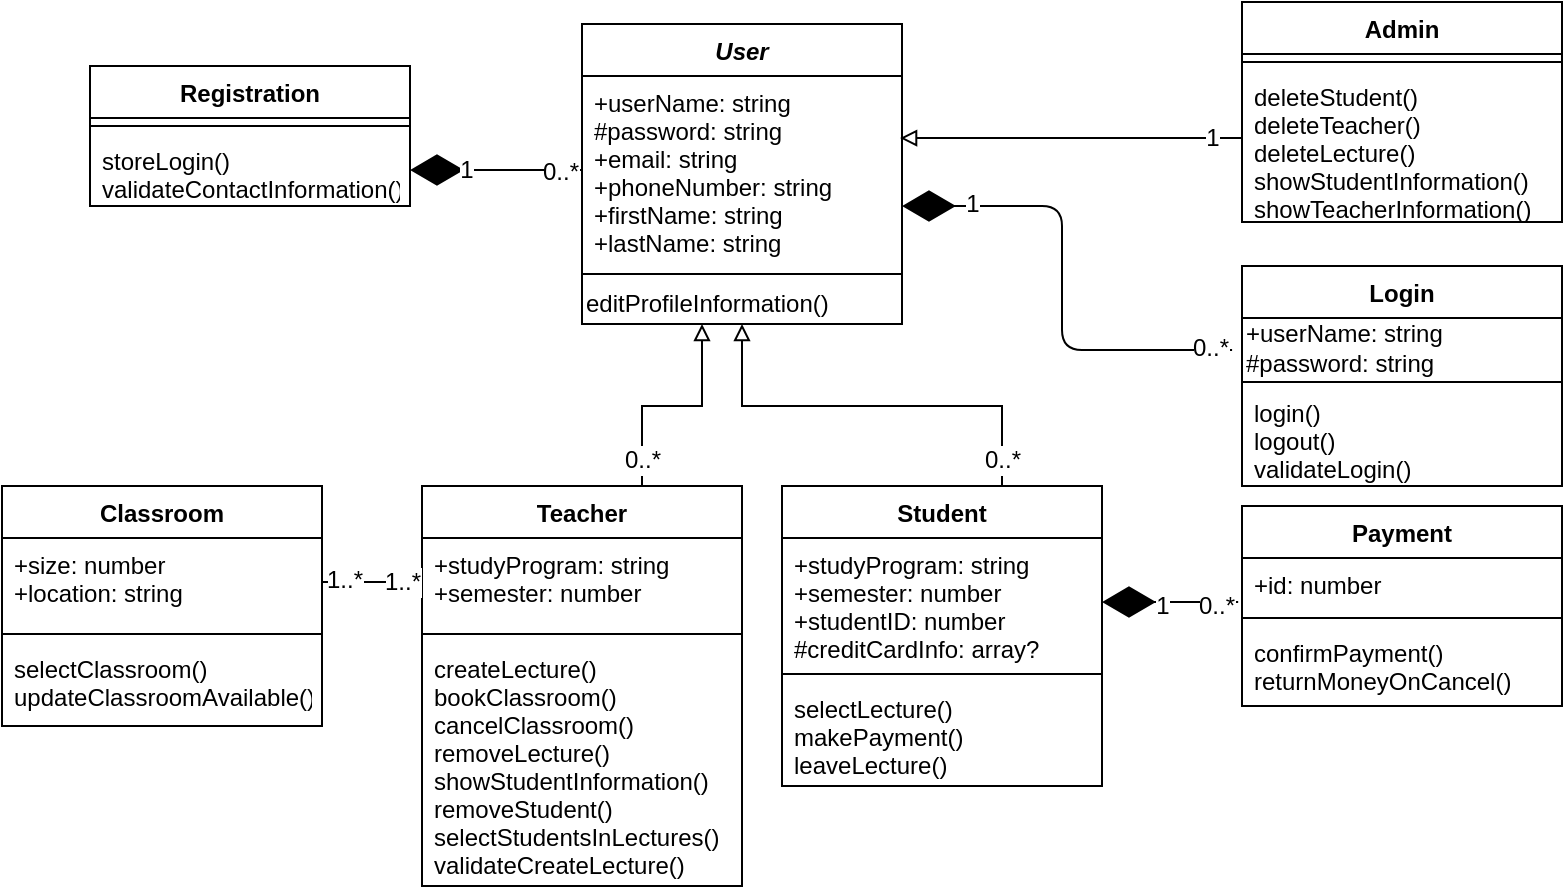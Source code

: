 <mxfile version="12.3.8" type="github" pages="1"><diagram name="Page-1" id="e7e014a7-5840-1c2e-5031-d8a46d1fe8dd"><mxGraphModel dx="686" dy="738" grid="1" gridSize="10" guides="1" tooltips="1" connect="1" arrows="1" fold="1" page="1" pageScale="1" pageWidth="1169" pageHeight="826" background="#ffffff" math="0" shadow="0"><root><mxCell id="0"/><mxCell id="1" parent="0"/><mxCell id="LFXo94fJ0sIlH8z8r5xg-41" value="" style="edgeStyle=orthogonalEdgeStyle;rounded=0;orthogonalLoop=1;jettySize=auto;html=1;startArrow=block;startFill=0;endArrow=none;endFill=0;" parent="1" source="LFXo94fJ0sIlH8z8r5xg-43" target="LFXo94fJ0sIlH8z8r5xg-51" edge="1"><mxGeometry relative="1" as="geometry"><Array as="points"><mxPoint x="430" y="220"/><mxPoint x="560" y="220"/></Array></mxGeometry></mxCell><mxCell id="KUXy2POJu7MudUyYKtRD-20" value="0..*" style="text;html=1;align=center;verticalAlign=middle;resizable=0;points=[];;labelBackgroundColor=#ffffff;" parent="LFXo94fJ0sIlH8z8r5xg-41" vertex="1" connectable="0"><mxGeometry x="0.838" relative="1" as="geometry"><mxPoint y="4" as="offset"/></mxGeometry></mxCell><mxCell id="LFXo94fJ0sIlH8z8r5xg-42" value="" style="edgeStyle=orthogonalEdgeStyle;rounded=0;orthogonalLoop=1;jettySize=auto;html=1;startArrow=block;startFill=0;endArrow=none;endFill=0;" parent="1" source="LFXo94fJ0sIlH8z8r5xg-43" target="LFXo94fJ0sIlH8z8r5xg-47" edge="1"><mxGeometry relative="1" as="geometry"><Array as="points"><mxPoint x="410" y="220"/><mxPoint x="380" y="220"/></Array></mxGeometry></mxCell><mxCell id="KUXy2POJu7MudUyYKtRD-18" value="0..*" style="text;html=1;align=center;verticalAlign=middle;resizable=0;points=[];;labelBackgroundColor=#ffffff;" parent="LFXo94fJ0sIlH8z8r5xg-42" vertex="1" connectable="0"><mxGeometry x="0.835" relative="1" as="geometry"><mxPoint y="-4" as="offset"/></mxGeometry></mxCell><mxCell id="WU4-prx6dVndjo4hRYrT-12" value="" style="edgeStyle=orthogonalEdgeStyle;rounded=0;orthogonalLoop=1;jettySize=auto;html=1;startArrow=block;startFill=0;endArrow=none;endFill=0;exitX=0.994;exitY=0.33;exitDx=0;exitDy=0;exitPerimeter=0;" parent="1" source="LFXo94fJ0sIlH8z8r5xg-44" target="WU4-prx6dVndjo4hRYrT-8" edge="1"><mxGeometry relative="1" as="geometry"><mxPoint x="520" y="128" as="sourcePoint"/><Array as="points"><mxPoint x="640" y="86"/><mxPoint x="640" y="86"/></Array></mxGeometry></mxCell><mxCell id="KUXy2POJu7MudUyYKtRD-17" value="1" style="text;html=1;align=center;verticalAlign=middle;resizable=0;points=[];;labelBackgroundColor=#ffffff;" parent="WU4-prx6dVndjo4hRYrT-12" vertex="1" connectable="0"><mxGeometry x="0.825" relative="1" as="geometry"><mxPoint as="offset"/></mxGeometry></mxCell><mxCell id="LFXo94fJ0sIlH8z8r5xg-43" value="User" style="swimlane;fontStyle=3;align=center;verticalAlign=top;childLayout=stackLayout;horizontal=1;startSize=26;horizontalStack=0;resizeParent=1;resizeParentMax=0;resizeLast=0;collapsible=1;marginBottom=0;" parent="1" vertex="1"><mxGeometry x="350" y="29" width="160" height="150" as="geometry"><mxRectangle x="350" y="29" width="70" height="26" as="alternateBounds"/></mxGeometry></mxCell><mxCell id="LFXo94fJ0sIlH8z8r5xg-44" value="+userName: string&#10;#password: string&#10;+email: string&#10;+phoneNumber: string&#10;+firstName: string&#10;+lastName: string&#10;" style="text;strokeColor=none;fillColor=none;align=left;verticalAlign=top;spacingLeft=4;spacingRight=4;overflow=hidden;rotatable=0;points=[[0,0.5],[1,0.5]];portConstraint=eastwest;" parent="LFXo94fJ0sIlH8z8r5xg-43" vertex="1"><mxGeometry y="26" width="160" height="94" as="geometry"/></mxCell><mxCell id="LFXo94fJ0sIlH8z8r5xg-45" value="" style="line;strokeWidth=1;fillColor=none;align=left;verticalAlign=middle;spacingTop=-1;spacingLeft=3;spacingRight=3;rotatable=0;labelPosition=right;points=[];portConstraint=eastwest;" parent="LFXo94fJ0sIlH8z8r5xg-43" vertex="1"><mxGeometry y="120" width="160" height="10" as="geometry"/></mxCell><mxCell id="KUXy2POJu7MudUyYKtRD-4" value="editProfileInformation()" style="text;html=1;align=left;verticalAlign=middle;resizable=0;points=[];;autosize=1;" parent="LFXo94fJ0sIlH8z8r5xg-43" vertex="1"><mxGeometry y="130" width="160" height="20" as="geometry"/></mxCell><mxCell id="WU4-prx6dVndjo4hRYrT-8" value="Admin" style="swimlane;fontStyle=1;align=center;verticalAlign=top;childLayout=stackLayout;horizontal=1;startSize=26;horizontalStack=0;resizeParent=1;resizeParentMax=0;resizeLast=0;collapsible=1;marginBottom=0;" parent="1" vertex="1"><mxGeometry x="680" y="18" width="160" height="110" as="geometry"><mxRectangle x="350" y="29" width="70" height="26" as="alternateBounds"/></mxGeometry></mxCell><mxCell id="WU4-prx6dVndjo4hRYrT-10" value="" style="line;strokeWidth=1;fillColor=none;align=left;verticalAlign=middle;spacingTop=-1;spacingLeft=3;spacingRight=3;rotatable=0;labelPosition=right;points=[];portConstraint=eastwest;" parent="WU4-prx6dVndjo4hRYrT-8" vertex="1"><mxGeometry y="26" width="160" height="8" as="geometry"/></mxCell><mxCell id="WU4-prx6dVndjo4hRYrT-11" value="deleteStudent()&#10;deleteTeacher()&#10;deleteLecture()&#10;showStudentInformation()&#10;showTeacherInformation()&#10;&#10;&#10;" style="text;strokeColor=none;fillColor=none;align=left;verticalAlign=top;spacingLeft=4;spacingRight=4;overflow=hidden;rotatable=0;points=[[0,0.5],[1,0.5]];portConstraint=eastwest;" parent="WU4-prx6dVndjo4hRYrT-8" vertex="1"><mxGeometry y="34" width="160" height="76" as="geometry"/></mxCell><mxCell id="LFXo94fJ0sIlH8z8r5xg-47" value="Teacher" style="swimlane;fontStyle=1;align=center;verticalAlign=top;childLayout=stackLayout;horizontal=1;startSize=26;horizontalStack=0;resizeParent=1;resizeParentMax=0;resizeLast=0;collapsible=1;marginBottom=0;" parent="1" vertex="1"><mxGeometry x="270" y="260" width="160" height="200" as="geometry"><mxRectangle x="350" y="29" width="70" height="26" as="alternateBounds"/></mxGeometry></mxCell><mxCell id="LFXo94fJ0sIlH8z8r5xg-48" value="+studyProgram: string&#10;+semester: number" style="text;strokeColor=none;fillColor=none;align=left;verticalAlign=top;spacingLeft=4;spacingRight=4;overflow=hidden;rotatable=0;points=[[0,0.5],[1,0.5]];portConstraint=eastwest;" parent="LFXo94fJ0sIlH8z8r5xg-47" vertex="1"><mxGeometry y="26" width="160" height="44" as="geometry"/></mxCell><mxCell id="LFXo94fJ0sIlH8z8r5xg-49" value="" style="line;strokeWidth=1;fillColor=none;align=left;verticalAlign=middle;spacingTop=-1;spacingLeft=3;spacingRight=3;rotatable=0;labelPosition=right;points=[];portConstraint=eastwest;" parent="LFXo94fJ0sIlH8z8r5xg-47" vertex="1"><mxGeometry y="70" width="160" height="8" as="geometry"/></mxCell><mxCell id="LFXo94fJ0sIlH8z8r5xg-50" value="createLecture()&#10;bookClassroom()&#10;cancelClassroom()&#10;removeLecture()&#10;showStudentInformation()&#10;removeStudent()&#10;selectStudentsInLectures()&#10;validateCreateLecture()&#10;&#10;" style="text;strokeColor=none;fillColor=none;align=left;verticalAlign=top;spacingLeft=4;spacingRight=4;overflow=hidden;rotatable=0;points=[[0,0.5],[1,0.5]];portConstraint=eastwest;" parent="LFXo94fJ0sIlH8z8r5xg-47" vertex="1"><mxGeometry y="78" width="160" height="122" as="geometry"/></mxCell><mxCell id="LFXo94fJ0sIlH8z8r5xg-51" value="Student" style="swimlane;fontStyle=1;align=center;verticalAlign=top;childLayout=stackLayout;horizontal=1;startSize=26;horizontalStack=0;resizeParent=1;resizeParentMax=0;resizeLast=0;collapsible=1;marginBottom=0;" parent="1" vertex="1"><mxGeometry x="450" y="260" width="160" height="150" as="geometry"><mxRectangle x="350" y="29" width="70" height="26" as="alternateBounds"/></mxGeometry></mxCell><mxCell id="LFXo94fJ0sIlH8z8r5xg-52" value="+studyProgram: string&#10;+semester: number&#10;+studentID: number&#10;#creditCardInfo: array?&#10;" style="text;strokeColor=none;fillColor=none;align=left;verticalAlign=top;spacingLeft=4;spacingRight=4;overflow=hidden;rotatable=0;points=[[0,0.5],[1,0.5]];portConstraint=eastwest;" parent="LFXo94fJ0sIlH8z8r5xg-51" vertex="1"><mxGeometry y="26" width="160" height="64" as="geometry"/></mxCell><mxCell id="LFXo94fJ0sIlH8z8r5xg-53" value="" style="line;strokeWidth=1;fillColor=none;align=left;verticalAlign=middle;spacingTop=-1;spacingLeft=3;spacingRight=3;rotatable=0;labelPosition=right;points=[];portConstraint=eastwest;" parent="LFXo94fJ0sIlH8z8r5xg-51" vertex="1"><mxGeometry y="90" width="160" height="8" as="geometry"/></mxCell><mxCell id="LFXo94fJ0sIlH8z8r5xg-54" value="selectLecture()&#10;makePayment()&#10;leaveLecture()" style="text;strokeColor=none;fillColor=none;align=left;verticalAlign=top;spacingLeft=4;spacingRight=4;overflow=hidden;rotatable=0;points=[[0,0.5],[1,0.5]];portConstraint=eastwest;" parent="LFXo94fJ0sIlH8z8r5xg-51" vertex="1"><mxGeometry y="98" width="160" height="52" as="geometry"/></mxCell><mxCell id="LFXo94fJ0sIlH8z8r5xg-62" value="Classroom" style="swimlane;fontStyle=1;align=center;verticalAlign=top;childLayout=stackLayout;horizontal=1;startSize=26;horizontalStack=0;resizeParent=1;resizeParentMax=0;resizeLast=0;collapsible=1;marginBottom=0;" parent="1" vertex="1"><mxGeometry x="60" y="260" width="160" height="120" as="geometry"/></mxCell><mxCell id="LFXo94fJ0sIlH8z8r5xg-63" value="+size: number&#10;+location: string" style="text;strokeColor=none;fillColor=none;align=left;verticalAlign=top;spacingLeft=4;spacingRight=4;overflow=hidden;rotatable=0;points=[[0,0.5],[1,0.5]];portConstraint=eastwest;" parent="LFXo94fJ0sIlH8z8r5xg-62" vertex="1"><mxGeometry y="26" width="160" height="44" as="geometry"/></mxCell><mxCell id="LFXo94fJ0sIlH8z8r5xg-64" value="" style="line;strokeWidth=1;fillColor=none;align=left;verticalAlign=middle;spacingTop=-1;spacingLeft=3;spacingRight=3;rotatable=0;labelPosition=right;points=[];portConstraint=eastwest;" parent="LFXo94fJ0sIlH8z8r5xg-62" vertex="1"><mxGeometry y="70" width="160" height="8" as="geometry"/></mxCell><mxCell id="LFXo94fJ0sIlH8z8r5xg-65" value="selectClassroom()&#10;updateClassroomAvailable()&#10;" style="text;strokeColor=none;fillColor=none;align=left;verticalAlign=top;spacingLeft=4;spacingRight=4;overflow=hidden;rotatable=0;points=[[0,0.5],[1,0.5]];portConstraint=eastwest;" parent="LFXo94fJ0sIlH8z8r5xg-62" vertex="1"><mxGeometry y="78" width="160" height="42" as="geometry"/></mxCell><mxCell id="hfDIWK2UQCfKmpS9vzy0-5" value="Login" style="swimlane;fontStyle=1;align=center;verticalAlign=top;childLayout=stackLayout;horizontal=1;startSize=26;horizontalStack=0;resizeParent=1;resizeParentMax=0;resizeLast=0;collapsible=1;marginBottom=0;" parent="1" vertex="1"><mxGeometry x="680" y="150" width="160" height="110" as="geometry"/></mxCell><mxCell id="KUXy2POJu7MudUyYKtRD-2" value="+userName: string&lt;br&gt;#password: string" style="text;html=1;align=left;verticalAlign=middle;resizable=0;points=[];;autosize=1;" parent="hfDIWK2UQCfKmpS9vzy0-5" vertex="1"><mxGeometry y="26" width="160" height="30" as="geometry"/></mxCell><mxCell id="hfDIWK2UQCfKmpS9vzy0-7" value="" style="line;strokeWidth=1;fillColor=none;align=left;verticalAlign=middle;spacingTop=-1;spacingLeft=3;spacingRight=3;rotatable=0;labelPosition=right;points=[];portConstraint=eastwest;" parent="hfDIWK2UQCfKmpS9vzy0-5" vertex="1"><mxGeometry y="56" width="160" height="4" as="geometry"/></mxCell><mxCell id="hfDIWK2UQCfKmpS9vzy0-8" value="login()&#10;logout()&#10;validateLogin()" style="text;strokeColor=none;fillColor=none;align=left;verticalAlign=top;spacingLeft=4;spacingRight=4;overflow=hidden;rotatable=0;points=[[0,0.5],[1,0.5]];portConstraint=eastwest;" parent="hfDIWK2UQCfKmpS9vzy0-5" vertex="1"><mxGeometry y="60" width="160" height="50" as="geometry"/></mxCell><mxCell id="hfDIWK2UQCfKmpS9vzy0-10" value="Registration" style="swimlane;fontStyle=1;align=center;verticalAlign=top;childLayout=stackLayout;horizontal=1;startSize=26;horizontalStack=0;resizeParent=1;resizeParentMax=0;resizeLast=0;collapsible=1;marginBottom=0;" parent="1" vertex="1"><mxGeometry x="104" y="50" width="160" height="70" as="geometry"/></mxCell><mxCell id="hfDIWK2UQCfKmpS9vzy0-12" value="" style="line;strokeWidth=1;fillColor=none;align=left;verticalAlign=middle;spacingTop=-1;spacingLeft=3;spacingRight=3;rotatable=0;labelPosition=right;points=[];portConstraint=eastwest;" parent="hfDIWK2UQCfKmpS9vzy0-10" vertex="1"><mxGeometry y="26" width="160" height="8" as="geometry"/></mxCell><mxCell id="hfDIWK2UQCfKmpS9vzy0-13" value="storeLogin()&#10;validateContactInformation()&#10;" style="text;strokeColor=none;fillColor=none;align=left;verticalAlign=top;spacingLeft=4;spacingRight=4;overflow=hidden;rotatable=0;points=[[0,0.5],[1,0.5]];portConstraint=eastwest;" parent="hfDIWK2UQCfKmpS9vzy0-10" vertex="1"><mxGeometry y="34" width="160" height="36" as="geometry"/></mxCell><mxCell id="IEgNIyqpCmcc1P4-qV0--2" style="edgeStyle=orthogonalEdgeStyle;rounded=0;orthogonalLoop=1;jettySize=auto;html=1;entryX=0;entryY=0.5;entryDx=0;entryDy=0;startArrow=none;startFill=0;endArrow=none;endFill=0;" parent="1" source="LFXo94fJ0sIlH8z8r5xg-63" target="LFXo94fJ0sIlH8z8r5xg-48" edge="1"><mxGeometry relative="1" as="geometry"/></mxCell><mxCell id="KUXy2POJu7MudUyYKtRD-29" value="1..*" style="text;html=1;align=center;verticalAlign=middle;resizable=0;points=[];;labelBackgroundColor=#ffffff;" parent="IEgNIyqpCmcc1P4-qV0--2" vertex="1" connectable="0"><mxGeometry x="-0.762" y="1" relative="1" as="geometry"><mxPoint x="5" as="offset"/></mxGeometry></mxCell><mxCell id="KUXy2POJu7MudUyYKtRD-30" value="1..*" style="text;html=1;align=center;verticalAlign=middle;resizable=0;points=[];;labelBackgroundColor=#ffffff;" parent="IEgNIyqpCmcc1P4-qV0--2" vertex="1" connectable="0"><mxGeometry x="0.738" relative="1" as="geometry"><mxPoint x="-4" as="offset"/></mxGeometry></mxCell><mxCell id="KUXy2POJu7MudUyYKtRD-8" value="" style="endArrow=diamondThin;endFill=1;endSize=24;html=1;exitX=-0.031;exitY=0.533;exitDx=0;exitDy=0;exitPerimeter=0;" parent="1" edge="1" source="KUXy2POJu7MudUyYKtRD-2"><mxGeometry width="160" relative="1" as="geometry"><mxPoint x="680" y="350" as="sourcePoint"/><mxPoint x="510" y="120" as="targetPoint"/><Array as="points"><mxPoint x="590" y="192"/><mxPoint x="590" y="120"/></Array></mxGeometry></mxCell><mxCell id="KUXy2POJu7MudUyYKtRD-27" value="1" style="text;html=1;align=center;verticalAlign=middle;resizable=0;points=[];;labelBackgroundColor=#ffffff;" parent="KUXy2POJu7MudUyYKtRD-8" vertex="1" connectable="0"><mxGeometry x="0.863" y="-1" relative="1" as="geometry"><mxPoint x="19" as="offset"/></mxGeometry></mxCell><mxCell id="KUXy2POJu7MudUyYKtRD-28" value="0..*" style="text;html=1;align=center;verticalAlign=middle;resizable=0;points=[];;labelBackgroundColor=#ffffff;" parent="KUXy2POJu7MudUyYKtRD-8" vertex="1" connectable="0"><mxGeometry x="-0.93" y="-1" relative="1" as="geometry"><mxPoint x="-3" as="offset"/></mxGeometry></mxCell><mxCell id="KUXy2POJu7MudUyYKtRD-9" value="" style="endArrow=diamondThin;endFill=1;endSize=24;html=1;exitX=0;exitY=0.5;exitDx=0;exitDy=0;entryX=1;entryY=0.5;entryDx=0;entryDy=0;" parent="1" source="LFXo94fJ0sIlH8z8r5xg-44" target="hfDIWK2UQCfKmpS9vzy0-13" edge="1"><mxGeometry width="160" relative="1" as="geometry"><mxPoint x="40" y="550" as="sourcePoint"/><mxPoint x="200" y="550" as="targetPoint"/></mxGeometry></mxCell><mxCell id="KUXy2POJu7MudUyYKtRD-16" value="0..*" style="text;html=1;align=center;verticalAlign=middle;resizable=0;points=[];;labelBackgroundColor=#ffffff;" parent="KUXy2POJu7MudUyYKtRD-9" vertex="1" connectable="0"><mxGeometry x="-0.818" y="1" relative="1" as="geometry"><mxPoint x="-3" as="offset"/></mxGeometry></mxCell><mxCell id="KUXy2POJu7MudUyYKtRD-26" value="1" style="text;html=1;align=center;verticalAlign=middle;resizable=0;points=[];;labelBackgroundColor=#ffffff;" parent="KUXy2POJu7MudUyYKtRD-9" vertex="1" connectable="0"><mxGeometry x="0.364" relative="1" as="geometry"><mxPoint as="offset"/></mxGeometry></mxCell><mxCell id="9XCQjuCvlQSSy2KPsjYs-3" value="Payment" style="swimlane;fontStyle=1;align=center;verticalAlign=top;childLayout=stackLayout;horizontal=1;startSize=26;horizontalStack=0;resizeParent=1;resizeParentMax=0;resizeLast=0;collapsible=1;marginBottom=0;" vertex="1" parent="1"><mxGeometry x="680" y="270" width="160" height="100" as="geometry"/></mxCell><mxCell id="9XCQjuCvlQSSy2KPsjYs-4" value="+id: number&#10;&#10;" style="text;strokeColor=none;fillColor=none;align=left;verticalAlign=top;spacingLeft=4;spacingRight=4;overflow=hidden;rotatable=0;points=[[0,0.5],[1,0.5]];portConstraint=eastwest;" vertex="1" parent="9XCQjuCvlQSSy2KPsjYs-3"><mxGeometry y="26" width="160" height="26" as="geometry"/></mxCell><mxCell id="9XCQjuCvlQSSy2KPsjYs-5" value="" style="line;strokeWidth=1;fillColor=none;align=left;verticalAlign=middle;spacingTop=-1;spacingLeft=3;spacingRight=3;rotatable=0;labelPosition=right;points=[];portConstraint=eastwest;" vertex="1" parent="9XCQjuCvlQSSy2KPsjYs-3"><mxGeometry y="52" width="160" height="8" as="geometry"/></mxCell><mxCell id="9XCQjuCvlQSSy2KPsjYs-6" value="confirmPayment()&#10;returnMoneyOnCancel()" style="text;strokeColor=none;fillColor=none;align=left;verticalAlign=top;spacingLeft=4;spacingRight=4;overflow=hidden;rotatable=0;points=[[0,0.5],[1,0.5]];portConstraint=eastwest;" vertex="1" parent="9XCQjuCvlQSSy2KPsjYs-3"><mxGeometry y="60" width="160" height="40" as="geometry"/></mxCell><mxCell id="9XCQjuCvlQSSy2KPsjYs-10" value="" style="endArrow=diamondThin;endFill=1;endSize=24;html=1;exitX=-0.012;exitY=0.846;exitDx=0;exitDy=0;entryX=1;entryY=0.5;entryDx=0;entryDy=0;exitPerimeter=0;" edge="1" parent="1" source="9XCQjuCvlQSSy2KPsjYs-4" target="LFXo94fJ0sIlH8z8r5xg-52"><mxGeometry width="160" relative="1" as="geometry"><mxPoint x="559" y="503" as="sourcePoint"/><mxPoint x="559" y="413" as="targetPoint"/></mxGeometry></mxCell><mxCell id="9XCQjuCvlQSSy2KPsjYs-11" value="0..*" style="text;html=1;align=center;verticalAlign=middle;resizable=0;points=[];;labelBackgroundColor=#ffffff;" vertex="1" connectable="0" parent="9XCQjuCvlQSSy2KPsjYs-10"><mxGeometry x="-0.818" y="1" relative="1" as="geometry"><mxPoint x="-5" y="1" as="offset"/></mxGeometry></mxCell><mxCell id="9XCQjuCvlQSSy2KPsjYs-12" value="1" style="text;html=1;align=center;verticalAlign=middle;resizable=0;points=[];;labelBackgroundColor=#ffffff;" vertex="1" connectable="0" parent="9XCQjuCvlQSSy2KPsjYs-10"><mxGeometry x="0.364" relative="1" as="geometry"><mxPoint x="8" y="2" as="offset"/></mxGeometry></mxCell></root></mxGraphModel></diagram></mxfile>